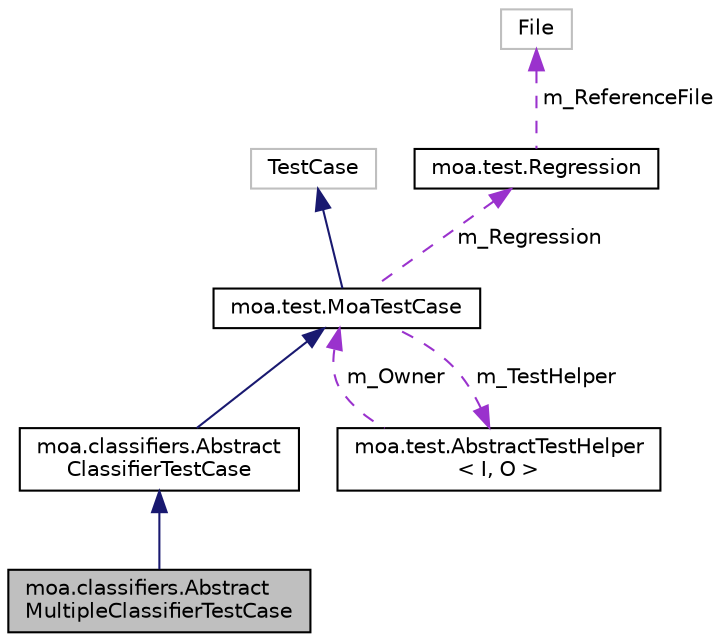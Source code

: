 digraph "moa.classifiers.AbstractMultipleClassifierTestCase"
{
 // LATEX_PDF_SIZE
  edge [fontname="Helvetica",fontsize="10",labelfontname="Helvetica",labelfontsize="10"];
  node [fontname="Helvetica",fontsize="10",shape=record];
  Node1 [label="moa.classifiers.Abstract\lMultipleClassifierTestCase",height=0.2,width=0.4,color="black", fillcolor="grey75", style="filled", fontcolor="black",tooltip=" "];
  Node2 -> Node1 [dir="back",color="midnightblue",fontsize="10",style="solid",fontname="Helvetica"];
  Node2 [label="moa.classifiers.Abstract\lClassifierTestCase",height=0.2,width=0.4,color="black", fillcolor="white", style="filled",URL="$classmoa_1_1classifiers_1_1_abstract_classifier_test_case.html",tooltip=" "];
  Node3 -> Node2 [dir="back",color="midnightblue",fontsize="10",style="solid",fontname="Helvetica"];
  Node3 [label="moa.test.MoaTestCase",height=0.2,width=0.4,color="black", fillcolor="white", style="filled",URL="$classmoa_1_1test_1_1_moa_test_case.html",tooltip=" "];
  Node4 -> Node3 [dir="back",color="midnightblue",fontsize="10",style="solid",fontname="Helvetica"];
  Node4 [label="TestCase",height=0.2,width=0.4,color="grey75", fillcolor="white", style="filled",tooltip=" "];
  Node5 -> Node3 [dir="back",color="darkorchid3",fontsize="10",style="dashed",label=" m_TestHelper" ,fontname="Helvetica"];
  Node5 [label="moa.test.AbstractTestHelper\l\< I, O \>",height=0.2,width=0.4,color="black", fillcolor="white", style="filled",URL="$classmoa_1_1test_1_1_abstract_test_helper.html",tooltip=" "];
  Node3 -> Node5 [dir="back",color="darkorchid3",fontsize="10",style="dashed",label=" m_Owner" ,fontname="Helvetica"];
  Node6 -> Node3 [dir="back",color="darkorchid3",fontsize="10",style="dashed",label=" m_Regression" ,fontname="Helvetica"];
  Node6 [label="moa.test.Regression",height=0.2,width=0.4,color="black", fillcolor="white", style="filled",URL="$classmoa_1_1test_1_1_regression.html",tooltip=" "];
  Node7 -> Node6 [dir="back",color="darkorchid3",fontsize="10",style="dashed",label=" m_ReferenceFile" ,fontname="Helvetica"];
  Node7 [label="File",height=0.2,width=0.4,color="grey75", fillcolor="white", style="filled",tooltip=" "];
}
